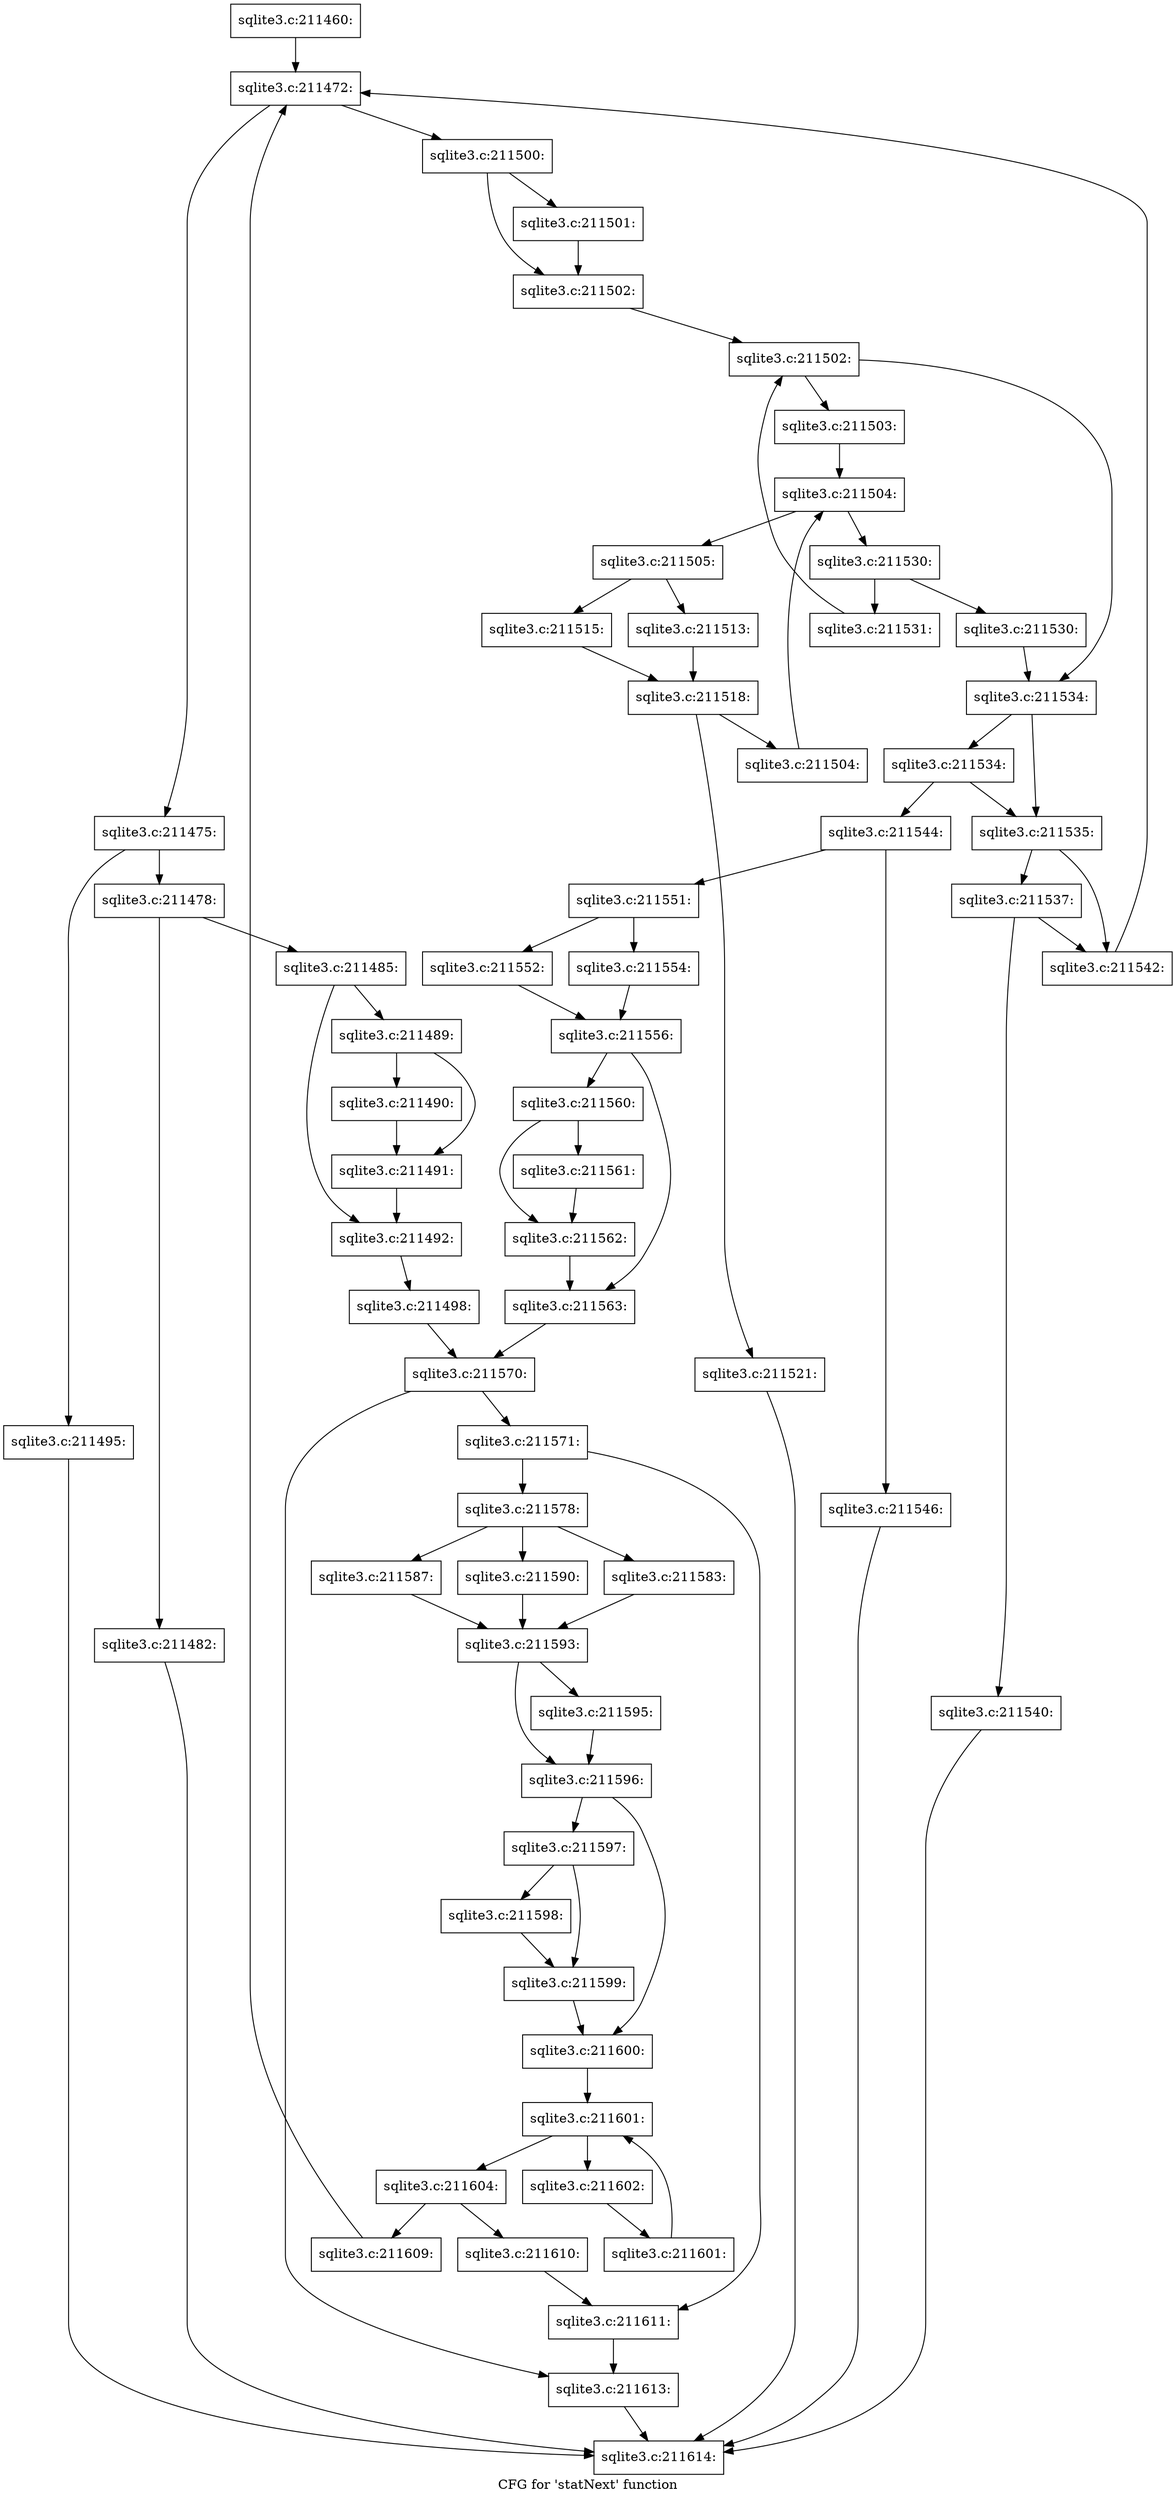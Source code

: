 digraph "CFG for 'statNext' function" {
	label="CFG for 'statNext' function";

	Node0x55c0fb6ff850 [shape=record,label="{sqlite3.c:211460:}"];
	Node0x55c0fb6ff850 -> Node0x55c0fb70e350;
	Node0x55c0fb70e350 [shape=record,label="{sqlite3.c:211472:}"];
	Node0x55c0fb70e350 -> Node0x55c0fb70e5f0;
	Node0x55c0fb70e350 -> Node0x55c0fb70e690;
	Node0x55c0fb70e5f0 [shape=record,label="{sqlite3.c:211475:}"];
	Node0x55c0fb70e5f0 -> Node0x55c0f5513780;
	Node0x55c0fb70e5f0 -> Node0x55c0fb70f630;
	Node0x55c0f5513780 [shape=record,label="{sqlite3.c:211478:}"];
	Node0x55c0f5513780 -> Node0x55c0fb7102e0;
	Node0x55c0f5513780 -> Node0x55c0fb710330;
	Node0x55c0fb7102e0 [shape=record,label="{sqlite3.c:211482:}"];
	Node0x55c0fb7102e0 -> Node0x55c0fb6ff9d0;
	Node0x55c0fb710330 [shape=record,label="{sqlite3.c:211485:}"];
	Node0x55c0fb710330 -> Node0x55c0fb7113c0;
	Node0x55c0fb710330 -> Node0x55c0f6f3b5d0;
	Node0x55c0f6f3b5d0 [shape=record,label="{sqlite3.c:211489:}"];
	Node0x55c0f6f3b5d0 -> Node0x55c0fb712b40;
	Node0x55c0f6f3b5d0 -> Node0x55c0fb712b90;
	Node0x55c0fb712b40 [shape=record,label="{sqlite3.c:211490:}"];
	Node0x55c0fb712b40 -> Node0x55c0fb712b90;
	Node0x55c0fb712b90 [shape=record,label="{sqlite3.c:211491:}"];
	Node0x55c0fb712b90 -> Node0x55c0fb7113c0;
	Node0x55c0fb7113c0 [shape=record,label="{sqlite3.c:211492:}"];
	Node0x55c0fb7113c0 -> Node0x55c0fb70f1b0;
	Node0x55c0fb70f630 [shape=record,label="{sqlite3.c:211495:}"];
	Node0x55c0fb70f630 -> Node0x55c0fb6ff9d0;
	Node0x55c0fb70f1b0 [shape=record,label="{sqlite3.c:211498:}"];
	Node0x55c0fb70f1b0 -> Node0x55c0fb70e640;
	Node0x55c0fb70e690 [shape=record,label="{sqlite3.c:211500:}"];
	Node0x55c0fb70e690 -> Node0x55c0fb714710;
	Node0x55c0fb70e690 -> Node0x55c0fb7146c0;
	Node0x55c0fb7146c0 [shape=record,label="{sqlite3.c:211501:}"];
	Node0x55c0fb7146c0 -> Node0x55c0fb714710;
	Node0x55c0fb714710 [shape=record,label="{sqlite3.c:211502:}"];
	Node0x55c0fb714710 -> Node0x55c0fb714ce0;
	Node0x55c0fb714ce0 [shape=record,label="{sqlite3.c:211502:}"];
	Node0x55c0fb714ce0 -> Node0x55c0fb7153c0;
	Node0x55c0fb714ce0 -> Node0x55c0fb714e40;
	Node0x55c0fb7153c0 [shape=record,label="{sqlite3.c:211503:}"];
	Node0x55c0fb7153c0 -> Node0x55c0fb715db0;
	Node0x55c0fb715db0 [shape=record,label="{sqlite3.c:211504:}"];
	Node0x55c0fb715db0 -> Node0x55c0fb716490;
	Node0x55c0fb715db0 -> Node0x55c0fb715f10;
	Node0x55c0fb716490 [shape=record,label="{sqlite3.c:211505:}"];
	Node0x55c0fb716490 -> Node0x55c0f6f3b580;
	Node0x55c0fb716490 -> Node0x55c0fb717f90;
	Node0x55c0f6f3b580 [shape=record,label="{sqlite3.c:211513:}"];
	Node0x55c0f6f3b580 -> Node0x55c0f59e3b50;
	Node0x55c0fb717f90 [shape=record,label="{sqlite3.c:211515:}"];
	Node0x55c0fb717f90 -> Node0x55c0f59e3b50;
	Node0x55c0f59e3b50 [shape=record,label="{sqlite3.c:211518:}"];
	Node0x55c0f59e3b50 -> Node0x55c0fb719d70;
	Node0x55c0f59e3b50 -> Node0x55c0fb719d20;
	Node0x55c0fb719d20 [shape=record,label="{sqlite3.c:211521:}"];
	Node0x55c0fb719d20 -> Node0x55c0fb6ff9d0;
	Node0x55c0fb719d70 [shape=record,label="{sqlite3.c:211504:}"];
	Node0x55c0fb719d70 -> Node0x55c0fb715db0;
	Node0x55c0fb715f10 [shape=record,label="{sqlite3.c:211530:}"];
	Node0x55c0fb715f10 -> Node0x55c0fb71c3d0;
	Node0x55c0fb715f10 -> Node0x55c0fb71c420;
	Node0x55c0fb71c3d0 [shape=record,label="{sqlite3.c:211530:}"];
	Node0x55c0fb71c3d0 -> Node0x55c0fb714e40;
	Node0x55c0fb71c420 [shape=record,label="{sqlite3.c:211531:}"];
	Node0x55c0fb71c420 -> Node0x55c0fb714ce0;
	Node0x55c0fb714e40 [shape=record,label="{sqlite3.c:211534:}"];
	Node0x55c0fb714e40 -> Node0x55c0fb71cd80;
	Node0x55c0fb714e40 -> Node0x55c0fb71cce0;
	Node0x55c0fb71cd80 [shape=record,label="{sqlite3.c:211534:}"];
	Node0x55c0fb71cd80 -> Node0x55c0fb71cce0;
	Node0x55c0fb71cd80 -> Node0x55c0fb71cd30;
	Node0x55c0fb71cce0 [shape=record,label="{sqlite3.c:211535:}"];
	Node0x55c0fb71cce0 -> Node0x55c0fb71dcb0;
	Node0x55c0fb71cce0 -> Node0x55c0fb71dc60;
	Node0x55c0fb71dcb0 [shape=record,label="{sqlite3.c:211537:}"];
	Node0x55c0fb71dcb0 -> Node0x55c0fb71dc10;
	Node0x55c0fb71dcb0 -> Node0x55c0fb71dc60;
	Node0x55c0fb71dc10 [shape=record,label="{sqlite3.c:211540:}"];
	Node0x55c0fb71dc10 -> Node0x55c0fb6ff9d0;
	Node0x55c0fb71dc60 [shape=record,label="{sqlite3.c:211542:}"];
	Node0x55c0fb71dc60 -> Node0x55c0fb70e350;
	Node0x55c0fb71cd30 [shape=record,label="{sqlite3.c:211544:}"];
	Node0x55c0fb71cd30 -> Node0x55c0fb71ec00;
	Node0x55c0fb71cd30 -> Node0x55c0fb71ec50;
	Node0x55c0fb71ec00 [shape=record,label="{sqlite3.c:211546:}"];
	Node0x55c0fb71ec00 -> Node0x55c0fb6ff9d0;
	Node0x55c0fb71ec50 [shape=record,label="{sqlite3.c:211551:}"];
	Node0x55c0fb71ec50 -> Node0x55c0fb71f5b0;
	Node0x55c0fb71ec50 -> Node0x55c0fb71f650;
	Node0x55c0fb71f5b0 [shape=record,label="{sqlite3.c:211552:}"];
	Node0x55c0fb71f5b0 -> Node0x55c0fb71f600;
	Node0x55c0fb71f650 [shape=record,label="{sqlite3.c:211554:}"];
	Node0x55c0fb71f650 -> Node0x55c0fb71f600;
	Node0x55c0fb71f600 [shape=record,label="{sqlite3.c:211556:}"];
	Node0x55c0fb71f600 -> Node0x55c0fb721c10;
	Node0x55c0fb71f600 -> Node0x55c0fb721bc0;
	Node0x55c0fb721bc0 [shape=record,label="{sqlite3.c:211560:}"];
	Node0x55c0fb721bc0 -> Node0x55c0fb722bd0;
	Node0x55c0fb721bc0 -> Node0x55c0fb722c20;
	Node0x55c0fb722bd0 [shape=record,label="{sqlite3.c:211561:}"];
	Node0x55c0fb722bd0 -> Node0x55c0fb722c20;
	Node0x55c0fb722c20 [shape=record,label="{sqlite3.c:211562:}"];
	Node0x55c0fb722c20 -> Node0x55c0fb721c10;
	Node0x55c0fb721c10 [shape=record,label="{sqlite3.c:211563:}"];
	Node0x55c0fb721c10 -> Node0x55c0fb70e640;
	Node0x55c0fb70e640 [shape=record,label="{sqlite3.c:211570:}"];
	Node0x55c0fb70e640 -> Node0x55c0fb723660;
	Node0x55c0fb70e640 -> Node0x55c0fb7236b0;
	Node0x55c0fb723660 [shape=record,label="{sqlite3.c:211571:}"];
	Node0x55c0fb723660 -> Node0x55c0f6f3b530;
	Node0x55c0fb723660 -> Node0x55c0fb717580;
	Node0x55c0f6f3b530 [shape=record,label="{sqlite3.c:211578:}"];
	Node0x55c0f6f3b530 -> Node0x55c0fb725f20;
	Node0x55c0f6f3b530 -> Node0x55c0fb726300;
	Node0x55c0f6f3b530 -> Node0x55c0fb7266b0;
	Node0x55c0fb726300 [shape=record,label="{sqlite3.c:211583:}"];
	Node0x55c0fb726300 -> Node0x55c0fb725780;
	Node0x55c0fb7266b0 [shape=record,label="{sqlite3.c:211587:}"];
	Node0x55c0fb7266b0 -> Node0x55c0fb725780;
	Node0x55c0fb725f20 [shape=record,label="{sqlite3.c:211590:}"];
	Node0x55c0fb725f20 -> Node0x55c0fb725780;
	Node0x55c0fb725780 [shape=record,label="{sqlite3.c:211593:}"];
	Node0x55c0fb725780 -> Node0x55c0fb727aa0;
	Node0x55c0fb725780 -> Node0x55c0fb727af0;
	Node0x55c0fb727aa0 [shape=record,label="{sqlite3.c:211595:}"];
	Node0x55c0fb727aa0 -> Node0x55c0fb727af0;
	Node0x55c0fb727af0 [shape=record,label="{sqlite3.c:211596:}"];
	Node0x55c0fb727af0 -> Node0x55c0fb728690;
	Node0x55c0fb727af0 -> Node0x55c0fb728640;
	Node0x55c0fb728640 [shape=record,label="{sqlite3.c:211597:}"];
	Node0x55c0fb728640 -> Node0x55c0fb729190;
	Node0x55c0fb728640 -> Node0x55c0fb7291e0;
	Node0x55c0fb729190 [shape=record,label="{sqlite3.c:211598:}"];
	Node0x55c0fb729190 -> Node0x55c0fb7291e0;
	Node0x55c0fb7291e0 [shape=record,label="{sqlite3.c:211599:}"];
	Node0x55c0fb7291e0 -> Node0x55c0fb728690;
	Node0x55c0fb728690 [shape=record,label="{sqlite3.c:211600:}"];
	Node0x55c0fb728690 -> Node0x55c0fb729a30;
	Node0x55c0fb729a30 [shape=record,label="{sqlite3.c:211601:}"];
	Node0x55c0fb729a30 -> Node0x55c0fb729c50;
	Node0x55c0fb729a30 -> Node0x55c0fb729880;
	Node0x55c0fb729c50 [shape=record,label="{sqlite3.c:211602:}"];
	Node0x55c0fb729c50 -> Node0x55c0fb729bc0;
	Node0x55c0fb729bc0 [shape=record,label="{sqlite3.c:211601:}"];
	Node0x55c0fb729bc0 -> Node0x55c0fb729a30;
	Node0x55c0fb729880 [shape=record,label="{sqlite3.c:211604:}"];
	Node0x55c0fb729880 -> Node0x55c0fb72b150;
	Node0x55c0fb729880 -> Node0x55c0fb72b1a0;
	Node0x55c0fb72b150 [shape=record,label="{sqlite3.c:211609:}"];
	Node0x55c0fb72b150 -> Node0x55c0fb70e350;
	Node0x55c0fb72b1a0 [shape=record,label="{sqlite3.c:211610:}"];
	Node0x55c0fb72b1a0 -> Node0x55c0fb717580;
	Node0x55c0fb717580 [shape=record,label="{sqlite3.c:211611:}"];
	Node0x55c0fb717580 -> Node0x55c0fb7236b0;
	Node0x55c0fb7236b0 [shape=record,label="{sqlite3.c:211613:}"];
	Node0x55c0fb7236b0 -> Node0x55c0fb6ff9d0;
	Node0x55c0fb6ff9d0 [shape=record,label="{sqlite3.c:211614:}"];
}

